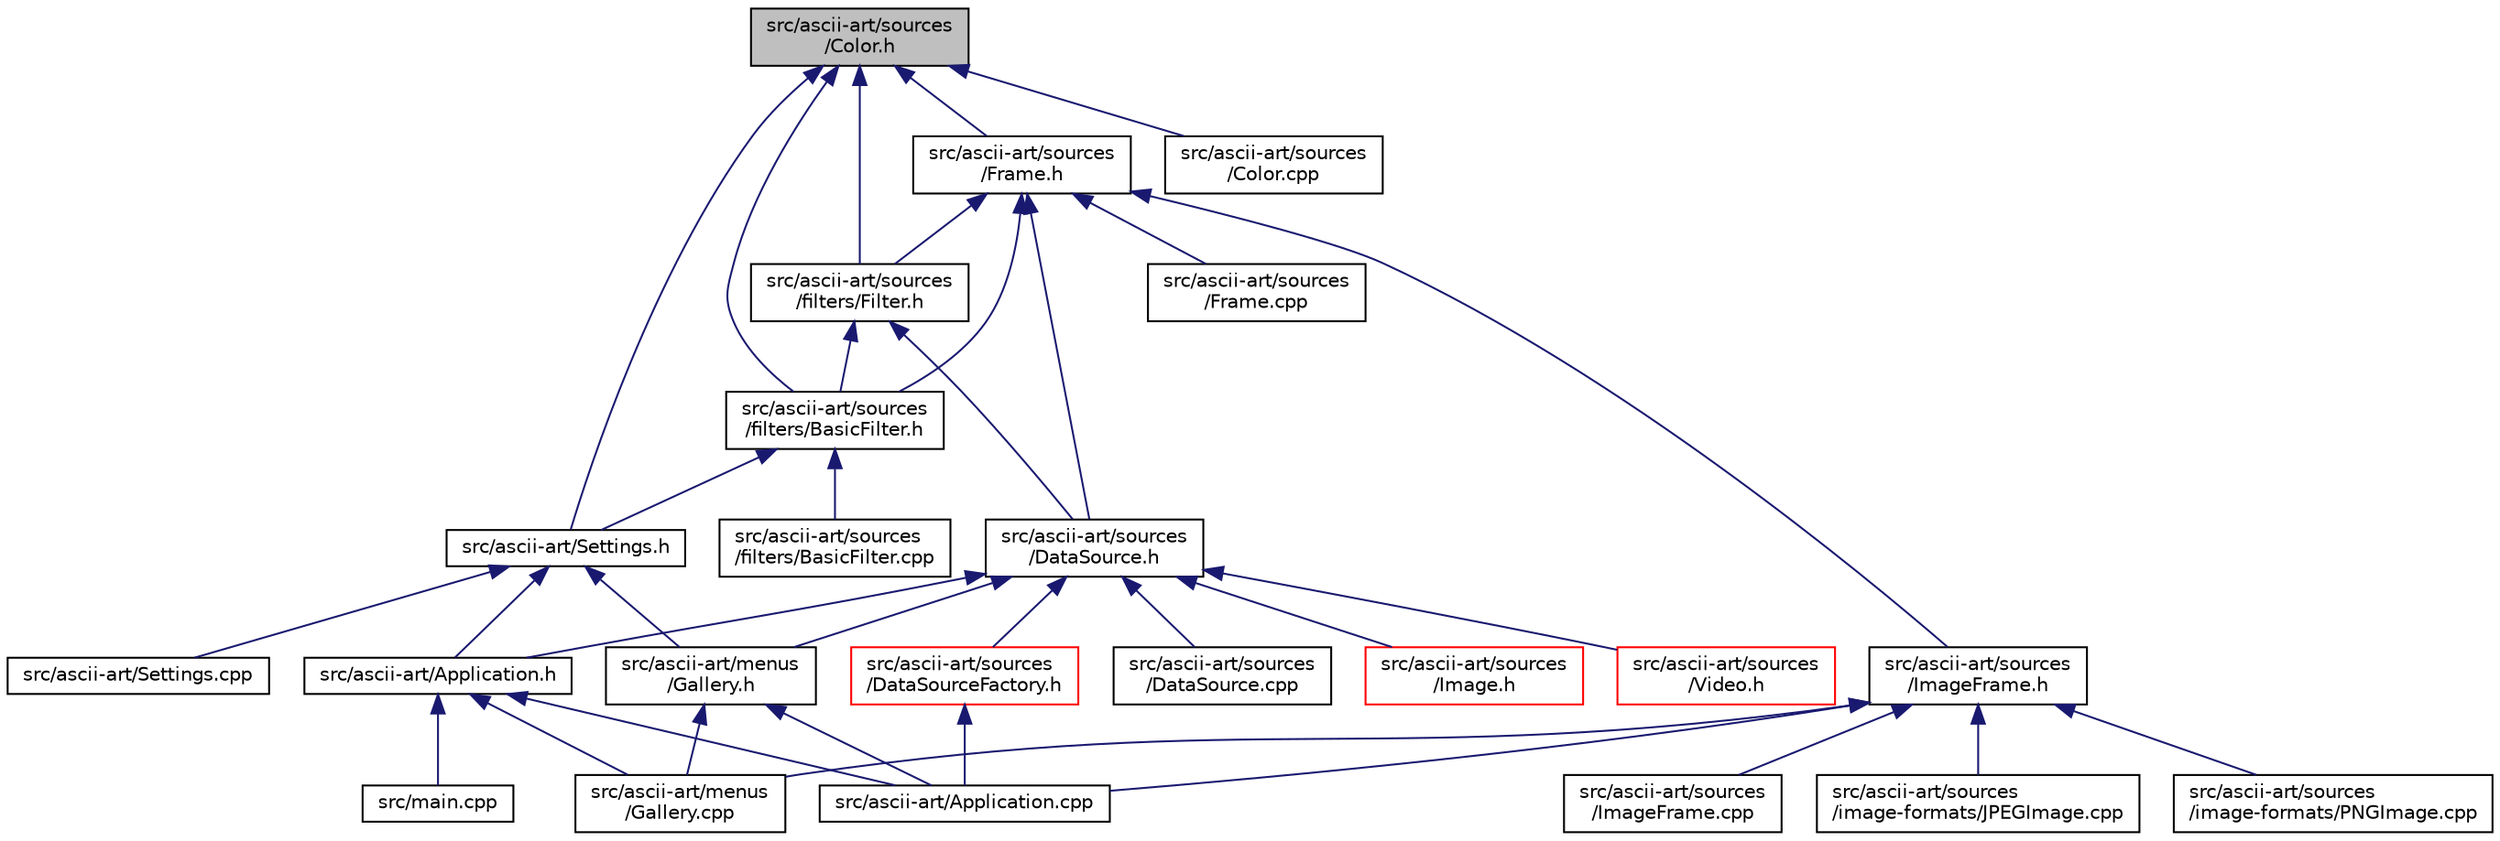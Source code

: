digraph "src/ascii-art/sources/Color.h"
{
 // LATEX_PDF_SIZE
  edge [fontname="Helvetica",fontsize="10",labelfontname="Helvetica",labelfontsize="10"];
  node [fontname="Helvetica",fontsize="10",shape=record];
  Node1 [label="src/ascii-art/sources\l/Color.h",height=0.2,width=0.4,color="black", fillcolor="grey75", style="filled", fontcolor="black",tooltip=" "];
  Node1 -> Node2 [dir="back",color="midnightblue",fontsize="10",style="solid",fontname="Helvetica"];
  Node2 [label="src/ascii-art/Settings.h",height=0.2,width=0.4,color="black", fillcolor="white", style="filled",URL="$Settings_8h.html",tooltip=" "];
  Node2 -> Node3 [dir="back",color="midnightblue",fontsize="10",style="solid",fontname="Helvetica"];
  Node3 [label="src/ascii-art/Application.h",height=0.2,width=0.4,color="black", fillcolor="white", style="filled",URL="$Application_8h.html",tooltip=" "];
  Node3 -> Node4 [dir="back",color="midnightblue",fontsize="10",style="solid",fontname="Helvetica"];
  Node4 [label="src/ascii-art/Application.cpp",height=0.2,width=0.4,color="black", fillcolor="white", style="filled",URL="$Application_8cpp.html",tooltip=" "];
  Node3 -> Node5 [dir="back",color="midnightblue",fontsize="10",style="solid",fontname="Helvetica"];
  Node5 [label="src/ascii-art/menus\l/Gallery.cpp",height=0.2,width=0.4,color="black", fillcolor="white", style="filled",URL="$Gallery_8cpp.html",tooltip=" "];
  Node3 -> Node6 [dir="back",color="midnightblue",fontsize="10",style="solid",fontname="Helvetica"];
  Node6 [label="src/main.cpp",height=0.2,width=0.4,color="black", fillcolor="white", style="filled",URL="$main_8cpp.html",tooltip=" "];
  Node2 -> Node7 [dir="back",color="midnightblue",fontsize="10",style="solid",fontname="Helvetica"];
  Node7 [label="src/ascii-art/Settings.cpp",height=0.2,width=0.4,color="black", fillcolor="white", style="filled",URL="$Settings_8cpp.html",tooltip=" "];
  Node2 -> Node8 [dir="back",color="midnightblue",fontsize="10",style="solid",fontname="Helvetica"];
  Node8 [label="src/ascii-art/menus\l/Gallery.h",height=0.2,width=0.4,color="black", fillcolor="white", style="filled",URL="$Gallery_8h.html",tooltip=" "];
  Node8 -> Node4 [dir="back",color="midnightblue",fontsize="10",style="solid",fontname="Helvetica"];
  Node8 -> Node5 [dir="back",color="midnightblue",fontsize="10",style="solid",fontname="Helvetica"];
  Node1 -> Node9 [dir="back",color="midnightblue",fontsize="10",style="solid",fontname="Helvetica"];
  Node9 [label="src/ascii-art/sources\l/Color.cpp",height=0.2,width=0.4,color="black", fillcolor="white", style="filled",URL="$Color_8cpp.html",tooltip=" "];
  Node1 -> Node10 [dir="back",color="midnightblue",fontsize="10",style="solid",fontname="Helvetica"];
  Node10 [label="src/ascii-art/sources\l/Frame.h",height=0.2,width=0.4,color="black", fillcolor="white", style="filled",URL="$Frame_8h.html",tooltip=" "];
  Node10 -> Node11 [dir="back",color="midnightblue",fontsize="10",style="solid",fontname="Helvetica"];
  Node11 [label="src/ascii-art/sources\l/DataSource.h",height=0.2,width=0.4,color="black", fillcolor="white", style="filled",URL="$DataSource_8h.html",tooltip=" "];
  Node11 -> Node3 [dir="back",color="midnightblue",fontsize="10",style="solid",fontname="Helvetica"];
  Node11 -> Node8 [dir="back",color="midnightblue",fontsize="10",style="solid",fontname="Helvetica"];
  Node11 -> Node12 [dir="back",color="midnightblue",fontsize="10",style="solid",fontname="Helvetica"];
  Node12 [label="src/ascii-art/sources\l/DataSource.cpp",height=0.2,width=0.4,color="black", fillcolor="white", style="filled",URL="$DataSource_8cpp.html",tooltip=" "];
  Node11 -> Node13 [dir="back",color="midnightblue",fontsize="10",style="solid",fontname="Helvetica"];
  Node13 [label="src/ascii-art/sources\l/DataSourceFactory.h",height=0.2,width=0.4,color="red", fillcolor="white", style="filled",URL="$DataSourceFactory_8h.html",tooltip=" "];
  Node13 -> Node4 [dir="back",color="midnightblue",fontsize="10",style="solid",fontname="Helvetica"];
  Node11 -> Node15 [dir="back",color="midnightblue",fontsize="10",style="solid",fontname="Helvetica"];
  Node15 [label="src/ascii-art/sources\l/Image.h",height=0.2,width=0.4,color="red", fillcolor="white", style="filled",URL="$Image_8h.html",tooltip=" "];
  Node11 -> Node23 [dir="back",color="midnightblue",fontsize="10",style="solid",fontname="Helvetica"];
  Node23 [label="src/ascii-art/sources\l/Video.h",height=0.2,width=0.4,color="red", fillcolor="white", style="filled",URL="$Video_8h.html",tooltip=" "];
  Node10 -> Node25 [dir="back",color="midnightblue",fontsize="10",style="solid",fontname="Helvetica"];
  Node25 [label="src/ascii-art/sources\l/Frame.cpp",height=0.2,width=0.4,color="black", fillcolor="white", style="filled",URL="$Frame_8cpp.html",tooltip=" "];
  Node10 -> Node26 [dir="back",color="midnightblue",fontsize="10",style="solid",fontname="Helvetica"];
  Node26 [label="src/ascii-art/sources\l/ImageFrame.h",height=0.2,width=0.4,color="black", fillcolor="white", style="filled",URL="$ImageFrame_8h.html",tooltip=" "];
  Node26 -> Node4 [dir="back",color="midnightblue",fontsize="10",style="solid",fontname="Helvetica"];
  Node26 -> Node5 [dir="back",color="midnightblue",fontsize="10",style="solid",fontname="Helvetica"];
  Node26 -> Node27 [dir="back",color="midnightblue",fontsize="10",style="solid",fontname="Helvetica"];
  Node27 [label="src/ascii-art/sources\l/ImageFrame.cpp",height=0.2,width=0.4,color="black", fillcolor="white", style="filled",URL="$ImageFrame_8cpp.html",tooltip=" "];
  Node26 -> Node20 [dir="back",color="midnightblue",fontsize="10",style="solid",fontname="Helvetica"];
  Node20 [label="src/ascii-art/sources\l/image-formats/JPEGImage.cpp",height=0.2,width=0.4,color="black", fillcolor="white", style="filled",URL="$JPEGImage_8cpp.html",tooltip=" "];
  Node26 -> Node22 [dir="back",color="midnightblue",fontsize="10",style="solid",fontname="Helvetica"];
  Node22 [label="src/ascii-art/sources\l/image-formats/PNGImage.cpp",height=0.2,width=0.4,color="black", fillcolor="white", style="filled",URL="$PNGImage_8cpp.html",tooltip=" "];
  Node10 -> Node28 [dir="back",color="midnightblue",fontsize="10",style="solid",fontname="Helvetica"];
  Node28 [label="src/ascii-art/sources\l/filters/BasicFilter.h",height=0.2,width=0.4,color="black", fillcolor="white", style="filled",URL="$BasicFilter_8h.html",tooltip=" "];
  Node28 -> Node2 [dir="back",color="midnightblue",fontsize="10",style="solid",fontname="Helvetica"];
  Node28 -> Node29 [dir="back",color="midnightblue",fontsize="10",style="solid",fontname="Helvetica"];
  Node29 [label="src/ascii-art/sources\l/filters/BasicFilter.cpp",height=0.2,width=0.4,color="black", fillcolor="white", style="filled",URL="$BasicFilter_8cpp.html",tooltip=" "];
  Node10 -> Node30 [dir="back",color="midnightblue",fontsize="10",style="solid",fontname="Helvetica"];
  Node30 [label="src/ascii-art/sources\l/filters/Filter.h",height=0.2,width=0.4,color="black", fillcolor="white", style="filled",URL="$Filter_8h.html",tooltip=" "];
  Node30 -> Node11 [dir="back",color="midnightblue",fontsize="10",style="solid",fontname="Helvetica"];
  Node30 -> Node28 [dir="back",color="midnightblue",fontsize="10",style="solid",fontname="Helvetica"];
  Node1 -> Node28 [dir="back",color="midnightblue",fontsize="10",style="solid",fontname="Helvetica"];
  Node1 -> Node30 [dir="back",color="midnightblue",fontsize="10",style="solid",fontname="Helvetica"];
}
